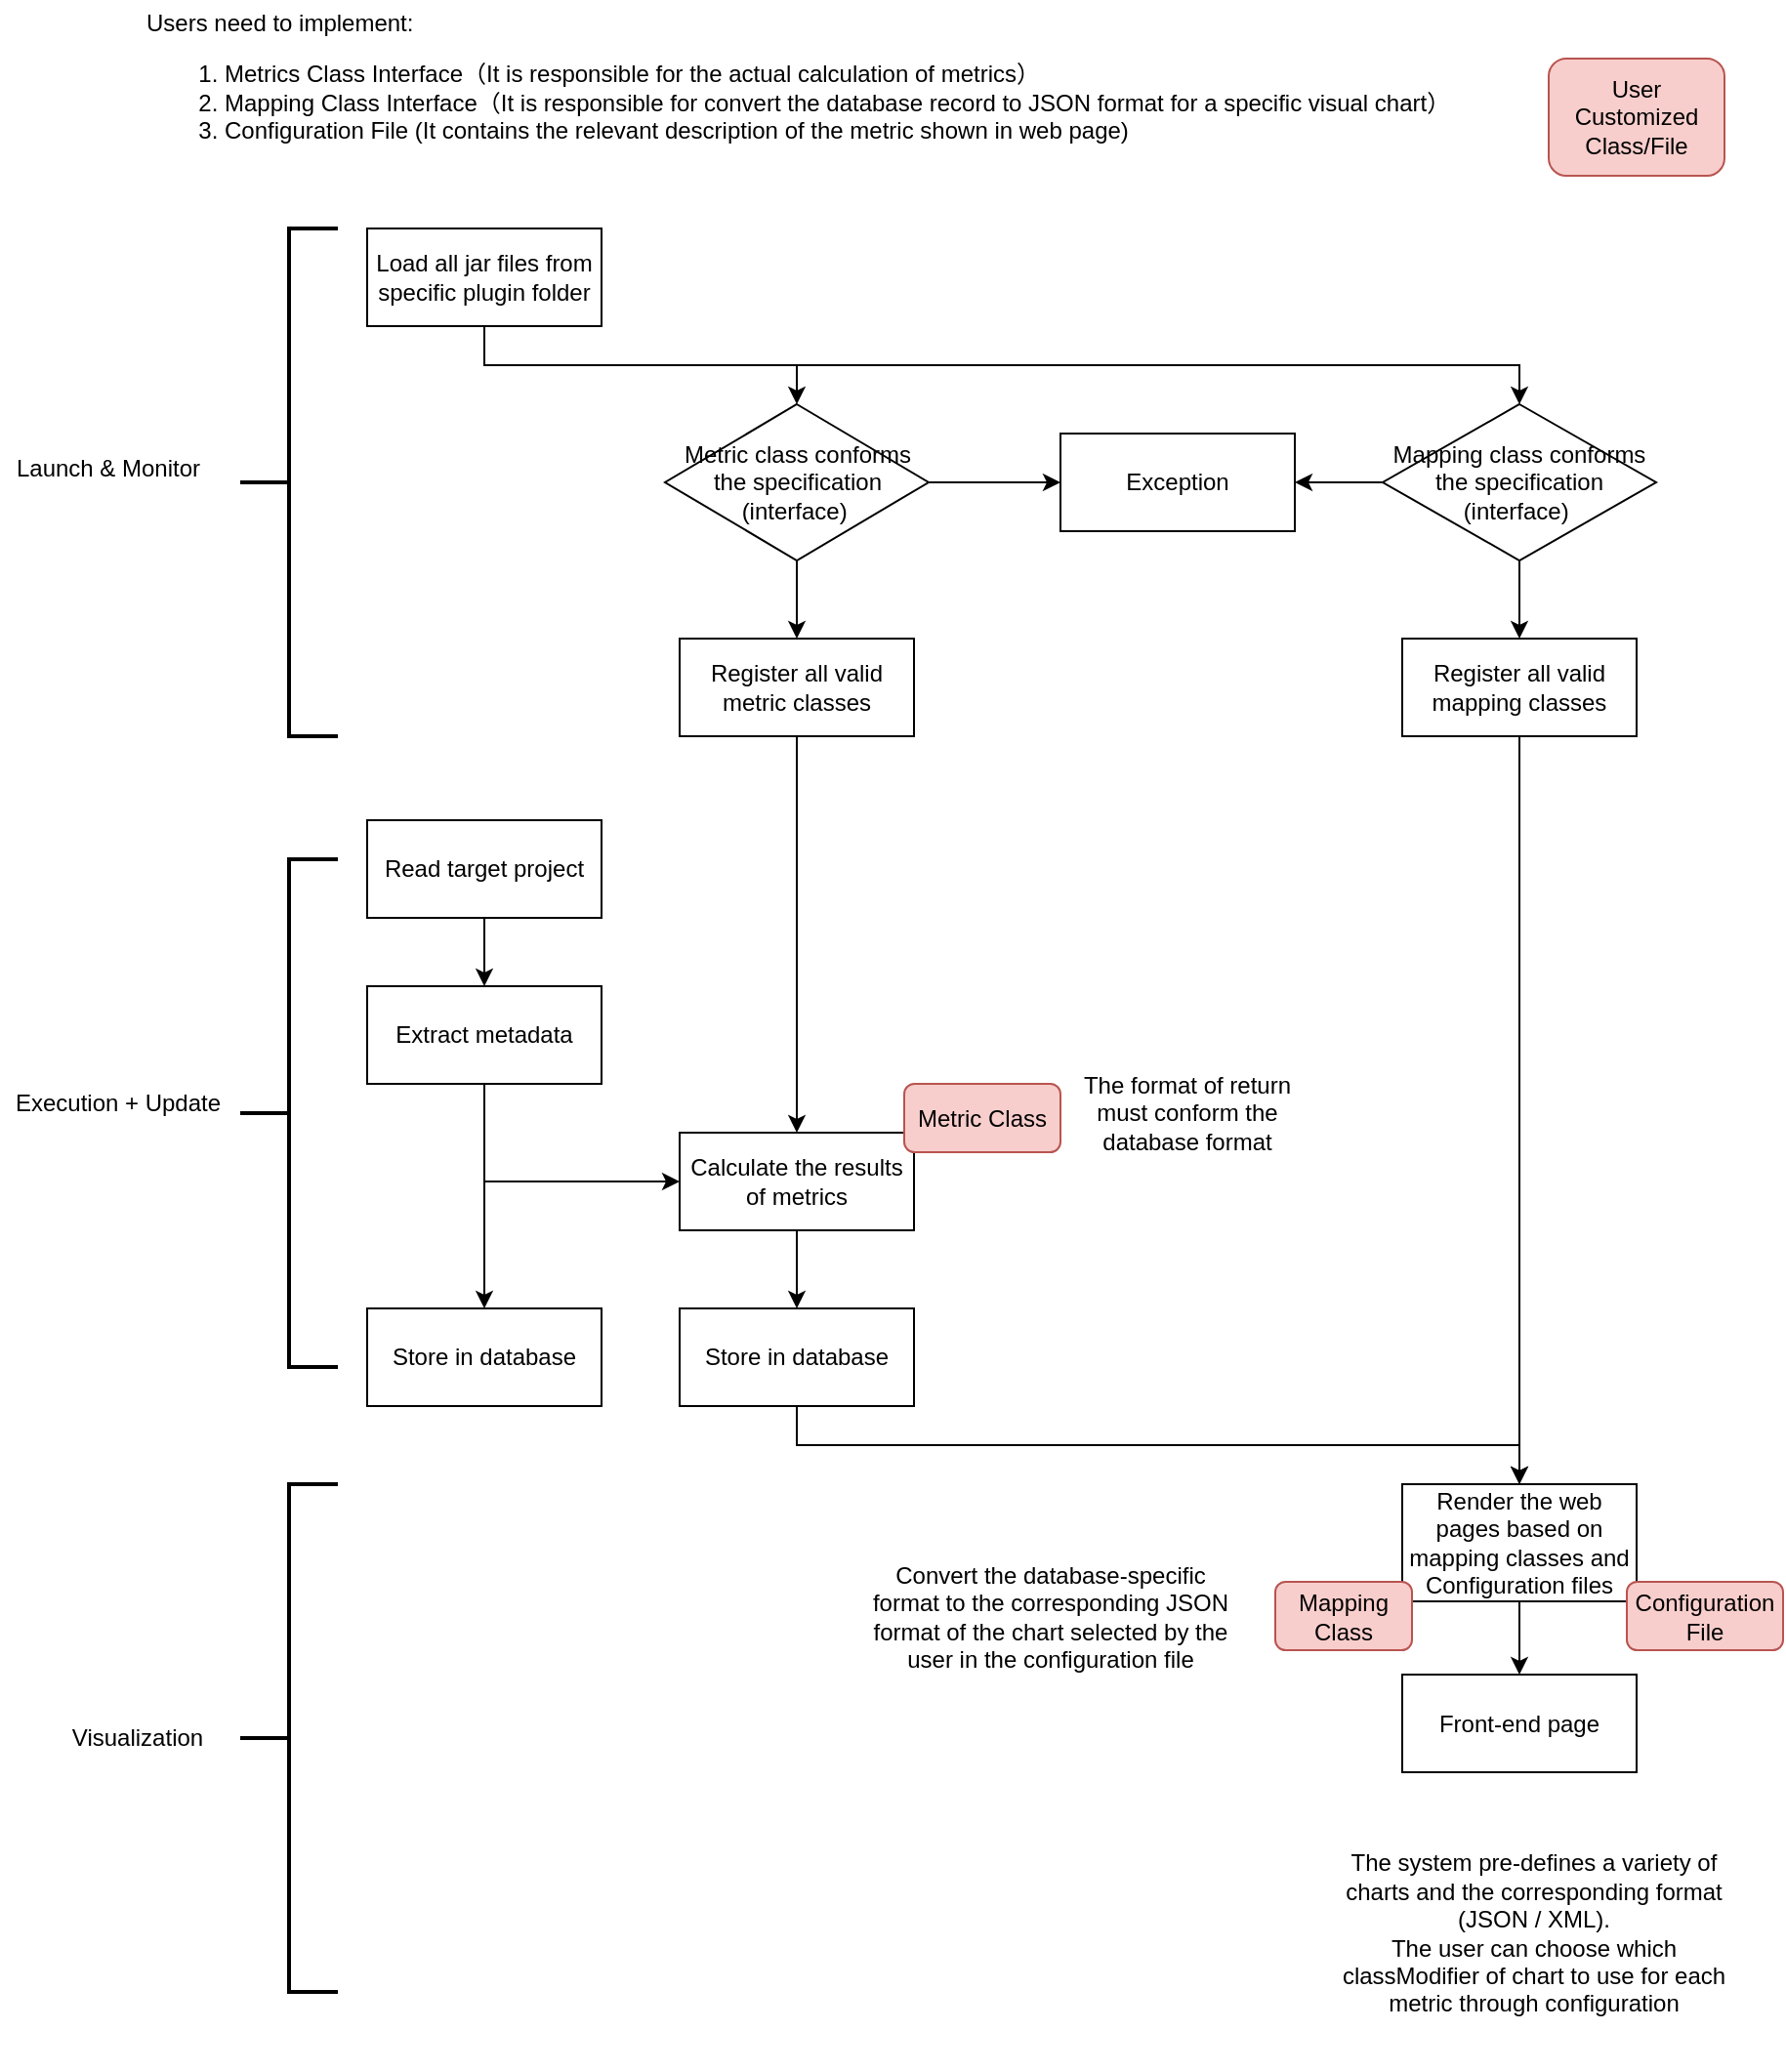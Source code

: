 <mxfile version="13.0.6" classModifier="github" pages="2">
  <diagram id="CrjuyJ_X4PYr5fwlTXsY" name="Draft">
    <mxGraphModel dx="946" dy="555" grid="1" gridSize="10" guides="1" tooltips="1" connect="1" arrows="1" fold="1" page="1" pageScale="1" pageWidth="827" pageHeight="1169" math="0" shadow="0">
      <root>
        <mxCell id="QIPBeYDN4x9y3xdnWs-y-0" />
        <mxCell id="QIPBeYDN4x9y3xdnWs-y-1" parent="QIPBeYDN4x9y3xdnWs-y-0" />
        <mxCell id="vMsgm83xmf10tIYNGTkn-0" style="edgeStyle=orthogonalEdgeStyle;rounded=0;orthogonalLoop=1;jettySize=auto;html=1;exitX=0.5;exitY=1;exitDx=0;exitDy=0;entryX=0.5;entryY=0;entryDx=0;entryDy=0;" edge="1" parent="QIPBeYDN4x9y3xdnWs-y-1" source="vMsgm83xmf10tIYNGTkn-2" target="vMsgm83xmf10tIYNGTkn-5">
          <mxGeometry relative="1" as="geometry" />
        </mxCell>
        <mxCell id="vMsgm83xmf10tIYNGTkn-1" style="edgeStyle=orthogonalEdgeStyle;rounded=0;orthogonalLoop=1;jettySize=auto;html=1;exitX=0.5;exitY=1;exitDx=0;exitDy=0;" edge="1" parent="QIPBeYDN4x9y3xdnWs-y-1" source="vMsgm83xmf10tIYNGTkn-2" target="vMsgm83xmf10tIYNGTkn-25">
          <mxGeometry relative="1" as="geometry" />
        </mxCell>
        <mxCell id="vMsgm83xmf10tIYNGTkn-2" value="Load all jar files from specific plugin folder" style="rounded=0;whiteSpace=wrap;html=1;" vertex="1" parent="QIPBeYDN4x9y3xdnWs-y-1">
          <mxGeometry x="195" y="147" width="120" height="50" as="geometry" />
        </mxCell>
        <mxCell id="vMsgm83xmf10tIYNGTkn-3" style="edgeStyle=orthogonalEdgeStyle;rounded=0;orthogonalLoop=1;jettySize=auto;html=1;exitX=0.5;exitY=1;exitDx=0;exitDy=0;entryX=0.5;entryY=0;entryDx=0;entryDy=0;" edge="1" parent="QIPBeYDN4x9y3xdnWs-y-1" source="vMsgm83xmf10tIYNGTkn-5" target="vMsgm83xmf10tIYNGTkn-10">
          <mxGeometry relative="1" as="geometry" />
        </mxCell>
        <mxCell id="vMsgm83xmf10tIYNGTkn-4" style="edgeStyle=orthogonalEdgeStyle;rounded=0;orthogonalLoop=1;jettySize=auto;html=1;exitX=1;exitY=0.5;exitDx=0;exitDy=0;" edge="1" parent="QIPBeYDN4x9y3xdnWs-y-1" source="vMsgm83xmf10tIYNGTkn-5" target="vMsgm83xmf10tIYNGTkn-6">
          <mxGeometry relative="1" as="geometry" />
        </mxCell>
        <mxCell id="vMsgm83xmf10tIYNGTkn-5" value="Metric class conforms the specification (interface)&amp;nbsp;" style="rhombus;whiteSpace=wrap;html=1;" vertex="1" parent="QIPBeYDN4x9y3xdnWs-y-1">
          <mxGeometry x="347.5" y="237" width="135" height="80" as="geometry" />
        </mxCell>
        <mxCell id="vMsgm83xmf10tIYNGTkn-6" value="Exception" style="rounded=0;whiteSpace=wrap;html=1;" vertex="1" parent="QIPBeYDN4x9y3xdnWs-y-1">
          <mxGeometry x="550" y="252" width="120" height="50" as="geometry" />
        </mxCell>
        <mxCell id="vMsgm83xmf10tIYNGTkn-7" style="edgeStyle=orthogonalEdgeStyle;rounded=0;orthogonalLoop=1;jettySize=auto;html=1;exitX=0.5;exitY=1;exitDx=0;exitDy=0;entryX=0.5;entryY=0;entryDx=0;entryDy=0;" edge="1" parent="QIPBeYDN4x9y3xdnWs-y-1" source="vMsgm83xmf10tIYNGTkn-8" target="vMsgm83xmf10tIYNGTkn-13">
          <mxGeometry relative="1" as="geometry" />
        </mxCell>
        <mxCell id="vMsgm83xmf10tIYNGTkn-8" value="Read target project" style="rounded=0;whiteSpace=wrap;html=1;" vertex="1" parent="QIPBeYDN4x9y3xdnWs-y-1">
          <mxGeometry x="195" y="450" width="120" height="50" as="geometry" />
        </mxCell>
        <mxCell id="vMsgm83xmf10tIYNGTkn-9" style="edgeStyle=orthogonalEdgeStyle;rounded=0;orthogonalLoop=1;jettySize=auto;html=1;exitX=0.5;exitY=1;exitDx=0;exitDy=0;entryX=0.5;entryY=0;entryDx=0;entryDy=0;" edge="1" parent="QIPBeYDN4x9y3xdnWs-y-1" source="vMsgm83xmf10tIYNGTkn-10" target="vMsgm83xmf10tIYNGTkn-15">
          <mxGeometry relative="1" as="geometry" />
        </mxCell>
        <mxCell id="vMsgm83xmf10tIYNGTkn-10" value="Register all valid metric classes" style="rounded=0;whiteSpace=wrap;html=1;" vertex="1" parent="QIPBeYDN4x9y3xdnWs-y-1">
          <mxGeometry x="355" y="357" width="120" height="50" as="geometry" />
        </mxCell>
        <mxCell id="vMsgm83xmf10tIYNGTkn-11" style="edgeStyle=orthogonalEdgeStyle;rounded=0;orthogonalLoop=1;jettySize=auto;html=1;exitX=0.5;exitY=1;exitDx=0;exitDy=0;" edge="1" parent="QIPBeYDN4x9y3xdnWs-y-1" source="vMsgm83xmf10tIYNGTkn-13" target="vMsgm83xmf10tIYNGTkn-18">
          <mxGeometry relative="1" as="geometry" />
        </mxCell>
        <mxCell id="vMsgm83xmf10tIYNGTkn-12" style="edgeStyle=orthogonalEdgeStyle;rounded=0;orthogonalLoop=1;jettySize=auto;html=1;exitX=0.5;exitY=1;exitDx=0;exitDy=0;entryX=0;entryY=0.5;entryDx=0;entryDy=0;" edge="1" parent="QIPBeYDN4x9y3xdnWs-y-1" source="vMsgm83xmf10tIYNGTkn-13" target="vMsgm83xmf10tIYNGTkn-15">
          <mxGeometry relative="1" as="geometry" />
        </mxCell>
        <mxCell id="vMsgm83xmf10tIYNGTkn-13" value="Extract metadata" style="rounded=0;whiteSpace=wrap;html=1;" vertex="1" parent="QIPBeYDN4x9y3xdnWs-y-1">
          <mxGeometry x="195" y="535" width="120" height="50" as="geometry" />
        </mxCell>
        <mxCell id="vMsgm83xmf10tIYNGTkn-14" style="edgeStyle=orthogonalEdgeStyle;rounded=0;orthogonalLoop=1;jettySize=auto;html=1;exitX=0.5;exitY=1;exitDx=0;exitDy=0;entryX=0.5;entryY=0;entryDx=0;entryDy=0;" edge="1" parent="QIPBeYDN4x9y3xdnWs-y-1" source="vMsgm83xmf10tIYNGTkn-15" target="vMsgm83xmf10tIYNGTkn-17">
          <mxGeometry relative="1" as="geometry" />
        </mxCell>
        <mxCell id="vMsgm83xmf10tIYNGTkn-15" value="Calculate the results of metrics" style="rounded=0;whiteSpace=wrap;html=1;" vertex="1" parent="QIPBeYDN4x9y3xdnWs-y-1">
          <mxGeometry x="355" y="610" width="120" height="50" as="geometry" />
        </mxCell>
        <mxCell id="vMsgm83xmf10tIYNGTkn-16" style="edgeStyle=orthogonalEdgeStyle;rounded=0;orthogonalLoop=1;jettySize=auto;html=1;exitX=0.5;exitY=1;exitDx=0;exitDy=0;entryX=0.5;entryY=0;entryDx=0;entryDy=0;" edge="1" parent="QIPBeYDN4x9y3xdnWs-y-1" source="vMsgm83xmf10tIYNGTkn-17" target="vMsgm83xmf10tIYNGTkn-31">
          <mxGeometry relative="1" as="geometry">
            <mxPoint x="785" y="800" as="targetPoint" />
          </mxGeometry>
        </mxCell>
        <mxCell id="vMsgm83xmf10tIYNGTkn-17" value="Store in database" style="rounded=0;whiteSpace=wrap;html=1;" vertex="1" parent="QIPBeYDN4x9y3xdnWs-y-1">
          <mxGeometry x="355" y="700" width="120" height="50" as="geometry" />
        </mxCell>
        <mxCell id="vMsgm83xmf10tIYNGTkn-18" value="Store in database" style="rounded=0;whiteSpace=wrap;html=1;" vertex="1" parent="QIPBeYDN4x9y3xdnWs-y-1">
          <mxGeometry x="195" y="700" width="120" height="50" as="geometry" />
        </mxCell>
        <mxCell id="vMsgm83xmf10tIYNGTkn-19" value="" style="strokeWidth=2;html=1;shape=mxgraph.flowchart.annotation_2;align=left;labelPosition=right;pointerEvents=1;" vertex="1" parent="QIPBeYDN4x9y3xdnWs-y-1">
          <mxGeometry x="130" y="147" width="50" height="260" as="geometry" />
        </mxCell>
        <mxCell id="vMsgm83xmf10tIYNGTkn-20" value="Launch &amp;amp; Monitor" style="text;html=1;align=center;verticalAlign=middle;resizable=0;points=[];autosize=1;" vertex="1" parent="QIPBeYDN4x9y3xdnWs-y-1">
          <mxGeometry x="7" y="260" width="110" height="20" as="geometry" />
        </mxCell>
        <mxCell id="vMsgm83xmf10tIYNGTkn-21" value="" style="strokeWidth=2;html=1;shape=mxgraph.flowchart.annotation_2;align=left;labelPosition=right;pointerEvents=1;" vertex="1" parent="QIPBeYDN4x9y3xdnWs-y-1">
          <mxGeometry x="130" y="470" width="50" height="260" as="geometry" />
        </mxCell>
        <mxCell id="vMsgm83xmf10tIYNGTkn-22" value="Execution + Update" style="text;html=1;align=center;verticalAlign=middle;resizable=0;points=[];autosize=1;" vertex="1" parent="QIPBeYDN4x9y3xdnWs-y-1">
          <mxGeometry x="7" y="585" width="120" height="20" as="geometry" />
        </mxCell>
        <mxCell id="vMsgm83xmf10tIYNGTkn-23" style="edgeStyle=orthogonalEdgeStyle;rounded=0;orthogonalLoop=1;jettySize=auto;html=1;exitX=0.5;exitY=1;exitDx=0;exitDy=0;" edge="1" parent="QIPBeYDN4x9y3xdnWs-y-1" source="vMsgm83xmf10tIYNGTkn-25" target="vMsgm83xmf10tIYNGTkn-27">
          <mxGeometry relative="1" as="geometry" />
        </mxCell>
        <mxCell id="vMsgm83xmf10tIYNGTkn-24" style="edgeStyle=orthogonalEdgeStyle;rounded=0;orthogonalLoop=1;jettySize=auto;html=1;exitX=0;exitY=0.5;exitDx=0;exitDy=0;" edge="1" parent="QIPBeYDN4x9y3xdnWs-y-1" source="vMsgm83xmf10tIYNGTkn-25" target="vMsgm83xmf10tIYNGTkn-6">
          <mxGeometry relative="1" as="geometry" />
        </mxCell>
        <mxCell id="vMsgm83xmf10tIYNGTkn-25" value="Mapping class conforms the specification (interface)&amp;nbsp;" style="rhombus;whiteSpace=wrap;html=1;" vertex="1" parent="QIPBeYDN4x9y3xdnWs-y-1">
          <mxGeometry x="715" y="237" width="140" height="80" as="geometry" />
        </mxCell>
        <mxCell id="vMsgm83xmf10tIYNGTkn-26" style="edgeStyle=orthogonalEdgeStyle;rounded=0;orthogonalLoop=1;jettySize=auto;html=1;exitX=0.5;exitY=1;exitDx=0;exitDy=0;entryX=0.5;entryY=0;entryDx=0;entryDy=0;" edge="1" parent="QIPBeYDN4x9y3xdnWs-y-1" source="vMsgm83xmf10tIYNGTkn-27" target="vMsgm83xmf10tIYNGTkn-31">
          <mxGeometry relative="1" as="geometry">
            <mxPoint x="785" y="800" as="targetPoint" />
          </mxGeometry>
        </mxCell>
        <mxCell id="vMsgm83xmf10tIYNGTkn-27" value="Register all valid mapping classes" style="rounded=0;whiteSpace=wrap;html=1;" vertex="1" parent="QIPBeYDN4x9y3xdnWs-y-1">
          <mxGeometry x="725" y="357" width="120" height="50" as="geometry" />
        </mxCell>
        <mxCell id="vMsgm83xmf10tIYNGTkn-28" value="" style="strokeWidth=2;html=1;shape=mxgraph.flowchart.annotation_2;align=left;labelPosition=right;pointerEvents=1;" vertex="1" parent="QIPBeYDN4x9y3xdnWs-y-1">
          <mxGeometry x="130" y="790" width="50" height="260" as="geometry" />
        </mxCell>
        <mxCell id="vMsgm83xmf10tIYNGTkn-29" value="Visualization" style="text;html=1;align=center;verticalAlign=middle;resizable=0;points=[];autosize=1;" vertex="1" parent="QIPBeYDN4x9y3xdnWs-y-1">
          <mxGeometry x="37" y="910" width="80" height="20" as="geometry" />
        </mxCell>
        <mxCell id="vMsgm83xmf10tIYNGTkn-30" style="edgeStyle=orthogonalEdgeStyle;rounded=0;orthogonalLoop=1;jettySize=auto;html=1;exitX=0.5;exitY=1;exitDx=0;exitDy=0;entryX=0.5;entryY=0;entryDx=0;entryDy=0;" edge="1" parent="QIPBeYDN4x9y3xdnWs-y-1" source="vMsgm83xmf10tIYNGTkn-31" target="vMsgm83xmf10tIYNGTkn-32">
          <mxGeometry relative="1" as="geometry" />
        </mxCell>
        <mxCell id="vMsgm83xmf10tIYNGTkn-31" value="Render the web pages based on mapping classes and Configuration files" style="rounded=0;whiteSpace=wrap;html=1;" vertex="1" parent="QIPBeYDN4x9y3xdnWs-y-1">
          <mxGeometry x="725" y="790" width="120" height="60" as="geometry" />
        </mxCell>
        <mxCell id="vMsgm83xmf10tIYNGTkn-32" value="Front-end page" style="rounded=0;whiteSpace=wrap;html=1;" vertex="1" parent="QIPBeYDN4x9y3xdnWs-y-1">
          <mxGeometry x="725" y="887.5" width="120" height="50" as="geometry" />
        </mxCell>
        <mxCell id="vMsgm83xmf10tIYNGTkn-33" value="The system pre-defines a variety of charts and the corresponding format (JSON / XML).&lt;br&gt;The user can choose which classModifier of chart to use for each metric through configuration" style="text;html=1;strokeColor=none;fillColor=none;align=center;verticalAlign=middle;whiteSpace=wrap;rounded=0;" vertex="1" parent="QIPBeYDN4x9y3xdnWs-y-1">
          <mxGeometry x="685" y="950" width="215" height="140" as="geometry" />
        </mxCell>
        <mxCell id="vMsgm83xmf10tIYNGTkn-35" value="The format of return must conform the database format" style="text;html=1;strokeColor=none;fillColor=none;align=center;verticalAlign=middle;whiteSpace=wrap;rounded=0;" vertex="1" parent="QIPBeYDN4x9y3xdnWs-y-1">
          <mxGeometry x="560" y="575" width="110" height="50" as="geometry" />
        </mxCell>
        <mxCell id="vMsgm83xmf10tIYNGTkn-36" value="Convert the database-specific format to the corresponding JSON format of the chart selected by the user in the configuration file" style="text;html=1;strokeColor=none;fillColor=none;align=center;verticalAlign=middle;whiteSpace=wrap;rounded=0;" vertex="1" parent="QIPBeYDN4x9y3xdnWs-y-1">
          <mxGeometry x="450" y="817.5" width="190" height="80" as="geometry" />
        </mxCell>
        <mxCell id="vMsgm83xmf10tIYNGTkn-37" value="Users need to implement:&lt;br&gt;&lt;ol&gt;&lt;li&gt;Metrics Class Interface（It is responsible for the actual calculation of metrics）&lt;/li&gt;&lt;li&gt;Mapping Class Interface（It is responsible for convert the database record to JSON format for a specific visual chart）&lt;/li&gt;&lt;li&gt;Configuration File (It contains the relevant description of the metric shown in web page)&lt;/li&gt;&lt;/ol&gt;" style="text;html=1;align=left;verticalAlign=middle;resizable=0;points=[];autosize=1;" vertex="1" parent="QIPBeYDN4x9y3xdnWs-y-1">
          <mxGeometry x="80" y="30" width="680" height="90" as="geometry" />
        </mxCell>
        <mxCell id="vMsgm83xmf10tIYNGTkn-38" value="Mapping Class" style="rounded=1;whiteSpace=wrap;html=1;fillColor=#f8cecc;strokeColor=#b85450;" vertex="1" parent="QIPBeYDN4x9y3xdnWs-y-1">
          <mxGeometry x="660" y="840" width="70" height="35" as="geometry" />
        </mxCell>
        <mxCell id="vMsgm83xmf10tIYNGTkn-39" value="Metric Class" style="rounded=1;whiteSpace=wrap;html=1;fillColor=#f8cecc;strokeColor=#b85450;" vertex="1" parent="QIPBeYDN4x9y3xdnWs-y-1">
          <mxGeometry x="470" y="585" width="80" height="35" as="geometry" />
        </mxCell>
        <mxCell id="vMsgm83xmf10tIYNGTkn-40" value="Configuration File" style="rounded=1;whiteSpace=wrap;html=1;fillColor=#f8cecc;strokeColor=#b85450;" vertex="1" parent="QIPBeYDN4x9y3xdnWs-y-1">
          <mxGeometry x="840" y="840" width="80" height="35" as="geometry" />
        </mxCell>
        <mxCell id="vMsgm83xmf10tIYNGTkn-41" value="User Customized Class/File" style="rounded=1;whiteSpace=wrap;html=1;fillColor=#f8cecc;strokeColor=#b85450;" vertex="1" parent="QIPBeYDN4x9y3xdnWs-y-1">
          <mxGeometry x="800" y="60" width="90" height="60" as="geometry" />
        </mxCell>
      </root>
    </mxGraphModel>
  </diagram>
  <diagram id="C5RBs43oDa-KdzZeNtuy" name="草稿">
    <mxGraphModel dx="946" dy="555" grid="1" gridSize="10" guides="1" tooltips="1" connect="1" arrows="1" fold="1" page="1" pageScale="1" pageWidth="827" pageHeight="1169" math="0" shadow="0">
      <root>
        <mxCell id="WIyWlLk6GJQsqaUBKTNV-0" />
        <mxCell id="WIyWlLk6GJQsqaUBKTNV-1" parent="WIyWlLk6GJQsqaUBKTNV-0" />
        <mxCell id="p0ZGkz9qROo5S57fvmde-43" style="edgeStyle=orthogonalEdgeStyle;rounded=0;orthogonalLoop=1;jettySize=auto;html=1;exitX=0.5;exitY=1;exitDx=0;exitDy=0;entryX=0.5;entryY=0;entryDx=0;entryDy=0;" parent="WIyWlLk6GJQsqaUBKTNV-1" source="p0ZGkz9qROo5S57fvmde-0" target="p0ZGkz9qROo5S57fvmde-8" edge="1">
          <mxGeometry relative="1" as="geometry" />
        </mxCell>
        <mxCell id="p0ZGkz9qROo5S57fvmde-64" style="edgeStyle=orthogonalEdgeStyle;rounded=0;orthogonalLoop=1;jettySize=auto;html=1;exitX=0.5;exitY=1;exitDx=0;exitDy=0;" parent="WIyWlLk6GJQsqaUBKTNV-1" source="p0ZGkz9qROo5S57fvmde-0" target="p0ZGkz9qROo5S57fvmde-63" edge="1">
          <mxGeometry relative="1" as="geometry" />
        </mxCell>
        <mxCell id="p0ZGkz9qROo5S57fvmde-0" value="读取插件文件夹下的Jar包" style="rounded=0;whiteSpace=wrap;html=1;" parent="WIyWlLk6GJQsqaUBKTNV-1" vertex="1">
          <mxGeometry x="145" y="147" width="120" height="50" as="geometry" />
        </mxCell>
        <mxCell id="p0ZGkz9qROo5S57fvmde-44" style="edgeStyle=orthogonalEdgeStyle;rounded=0;orthogonalLoop=1;jettySize=auto;html=1;exitX=0.5;exitY=1;exitDx=0;exitDy=0;entryX=0.5;entryY=0;entryDx=0;entryDy=0;" parent="WIyWlLk6GJQsqaUBKTNV-1" source="p0ZGkz9qROo5S57fvmde-8" target="p0ZGkz9qROo5S57fvmde-14" edge="1">
          <mxGeometry relative="1" as="geometry" />
        </mxCell>
        <mxCell id="p0ZGkz9qROo5S57fvmde-45" style="edgeStyle=orthogonalEdgeStyle;rounded=0;orthogonalLoop=1;jettySize=auto;html=1;exitX=1;exitY=0.5;exitDx=0;exitDy=0;" parent="WIyWlLk6GJQsqaUBKTNV-1" source="p0ZGkz9qROo5S57fvmde-8" target="p0ZGkz9qROo5S57fvmde-11" edge="1">
          <mxGeometry relative="1" as="geometry" />
        </mxCell>
        <mxCell id="p0ZGkz9qROo5S57fvmde-8" value="检查度量类是否符合规范（实现指定接口）" style="rhombus;whiteSpace=wrap;html=1;" parent="WIyWlLk6GJQsqaUBKTNV-1" vertex="1">
          <mxGeometry x="310" y="237" width="110" height="80" as="geometry" />
        </mxCell>
        <mxCell id="p0ZGkz9qROo5S57fvmde-11" value="异常提示" style="rounded=0;whiteSpace=wrap;html=1;" parent="WIyWlLk6GJQsqaUBKTNV-1" vertex="1">
          <mxGeometry x="500" y="252" width="120" height="50" as="geometry" />
        </mxCell>
        <mxCell id="p0ZGkz9qROo5S57fvmde-49" style="edgeStyle=orthogonalEdgeStyle;rounded=0;orthogonalLoop=1;jettySize=auto;html=1;exitX=0.5;exitY=1;exitDx=0;exitDy=0;entryX=0.5;entryY=0;entryDx=0;entryDy=0;" parent="WIyWlLk6GJQsqaUBKTNV-1" source="p0ZGkz9qROo5S57fvmde-13" target="p0ZGkz9qROo5S57fvmde-15" edge="1">
          <mxGeometry relative="1" as="geometry" />
        </mxCell>
        <mxCell id="p0ZGkz9qROo5S57fvmde-13" value="读取目标工程文件" style="rounded=0;whiteSpace=wrap;html=1;" parent="WIyWlLk6GJQsqaUBKTNV-1" vertex="1">
          <mxGeometry x="145" y="450" width="120" height="50" as="geometry" />
        </mxCell>
        <mxCell id="p0ZGkz9qROo5S57fvmde-48" style="edgeStyle=orthogonalEdgeStyle;rounded=0;orthogonalLoop=1;jettySize=auto;html=1;exitX=0.5;exitY=1;exitDx=0;exitDy=0;entryX=0.5;entryY=0;entryDx=0;entryDy=0;" parent="WIyWlLk6GJQsqaUBKTNV-1" source="p0ZGkz9qROo5S57fvmde-14" target="p0ZGkz9qROo5S57fvmde-16" edge="1">
          <mxGeometry relative="1" as="geometry" />
        </mxCell>
        <mxCell id="p0ZGkz9qROo5S57fvmde-14" value="加载所有验证的度量类" style="rounded=0;whiteSpace=wrap;html=1;" parent="WIyWlLk6GJQsqaUBKTNV-1" vertex="1">
          <mxGeometry x="305" y="357" width="120" height="50" as="geometry" />
        </mxCell>
        <mxCell id="p0ZGkz9qROo5S57fvmde-50" style="edgeStyle=orthogonalEdgeStyle;rounded=0;orthogonalLoop=1;jettySize=auto;html=1;exitX=0.5;exitY=1;exitDx=0;exitDy=0;" parent="WIyWlLk6GJQsqaUBKTNV-1" source="p0ZGkz9qROo5S57fvmde-15" target="p0ZGkz9qROo5S57fvmde-19" edge="1">
          <mxGeometry relative="1" as="geometry" />
        </mxCell>
        <mxCell id="p0ZGkz9qROo5S57fvmde-54" style="edgeStyle=orthogonalEdgeStyle;rounded=0;orthogonalLoop=1;jettySize=auto;html=1;exitX=0.5;exitY=1;exitDx=0;exitDy=0;entryX=0;entryY=0.5;entryDx=0;entryDy=0;" parent="WIyWlLk6GJQsqaUBKTNV-1" source="p0ZGkz9qROo5S57fvmde-15" target="p0ZGkz9qROo5S57fvmde-16" edge="1">
          <mxGeometry relative="1" as="geometry" />
        </mxCell>
        <mxCell id="p0ZGkz9qROo5S57fvmde-15" value="计算所有元数据" style="rounded=0;whiteSpace=wrap;html=1;" parent="WIyWlLk6GJQsqaUBKTNV-1" vertex="1">
          <mxGeometry x="145" y="535" width="120" height="50" as="geometry" />
        </mxCell>
        <mxCell id="p0ZGkz9qROo5S57fvmde-52" style="edgeStyle=orthogonalEdgeStyle;rounded=0;orthogonalLoop=1;jettySize=auto;html=1;exitX=0.5;exitY=1;exitDx=0;exitDy=0;entryX=0.5;entryY=0;entryDx=0;entryDy=0;" parent="WIyWlLk6GJQsqaUBKTNV-1" source="p0ZGkz9qROo5S57fvmde-16" target="p0ZGkz9qROo5S57fvmde-17" edge="1">
          <mxGeometry relative="1" as="geometry" />
        </mxCell>
        <mxCell id="p0ZGkz9qROo5S57fvmde-16" value="执行度量类，生成记录" style="rounded=0;whiteSpace=wrap;html=1;" parent="WIyWlLk6GJQsqaUBKTNV-1" vertex="1">
          <mxGeometry x="305" y="610" width="120" height="50" as="geometry" />
        </mxCell>
        <mxCell id="p0ZGkz9qROo5S57fvmde-76" style="edgeStyle=orthogonalEdgeStyle;rounded=0;orthogonalLoop=1;jettySize=auto;html=1;exitX=0.5;exitY=1;exitDx=0;exitDy=0;entryX=0.5;entryY=0;entryDx=0;entryDy=0;" parent="WIyWlLk6GJQsqaUBKTNV-1" source="p0ZGkz9qROo5S57fvmde-17" target="p0ZGkz9qROo5S57fvmde-71" edge="1">
          <mxGeometry relative="1" as="geometry">
            <mxPoint x="735" y="800" as="targetPoint" />
          </mxGeometry>
        </mxCell>
        <mxCell id="p0ZGkz9qROo5S57fvmde-17" value="存入数据库" style="rounded=0;whiteSpace=wrap;html=1;" parent="WIyWlLk6GJQsqaUBKTNV-1" vertex="1">
          <mxGeometry x="305" y="700" width="120" height="50" as="geometry" />
        </mxCell>
        <mxCell id="p0ZGkz9qROo5S57fvmde-19" value="存入数据库" style="rounded=0;whiteSpace=wrap;html=1;" parent="WIyWlLk6GJQsqaUBKTNV-1" vertex="1">
          <mxGeometry x="145" y="700" width="120" height="50" as="geometry" />
        </mxCell>
        <mxCell id="p0ZGkz9qROo5S57fvmde-20" value="" style="strokeWidth=2;html=1;shape=mxgraph.flowchart.annotation_2;align=left;labelPosition=right;pointerEvents=1;" parent="WIyWlLk6GJQsqaUBKTNV-1" vertex="1">
          <mxGeometry x="80" y="147" width="50" height="260" as="geometry" />
        </mxCell>
        <mxCell id="p0ZGkz9qROo5S57fvmde-21" value="启动+监控" style="text;html=1;align=center;verticalAlign=middle;resizable=0;points=[];autosize=1;" parent="WIyWlLk6GJQsqaUBKTNV-1" vertex="1">
          <mxGeometry x="10" y="267" width="70" height="20" as="geometry" />
        </mxCell>
        <mxCell id="p0ZGkz9qROo5S57fvmde-23" value="" style="strokeWidth=2;html=1;shape=mxgraph.flowchart.annotation_2;align=left;labelPosition=right;pointerEvents=1;" parent="WIyWlLk6GJQsqaUBKTNV-1" vertex="1">
          <mxGeometry x="80" y="470" width="50" height="260" as="geometry" />
        </mxCell>
        <mxCell id="p0ZGkz9qROo5S57fvmde-24" value="执行 + 更新" style="text;html=1;align=center;verticalAlign=middle;resizable=0;points=[];autosize=1;" parent="WIyWlLk6GJQsqaUBKTNV-1" vertex="1">
          <mxGeometry x="2" y="585" width="80" height="20" as="geometry" />
        </mxCell>
        <mxCell id="p0ZGkz9qROo5S57fvmde-74" style="edgeStyle=orthogonalEdgeStyle;rounded=0;orthogonalLoop=1;jettySize=auto;html=1;exitX=0.5;exitY=1;exitDx=0;exitDy=0;" parent="WIyWlLk6GJQsqaUBKTNV-1" source="p0ZGkz9qROo5S57fvmde-63" target="p0ZGkz9qROo5S57fvmde-65" edge="1">
          <mxGeometry relative="1" as="geometry" />
        </mxCell>
        <mxCell id="p0ZGkz9qROo5S57fvmde-75" style="edgeStyle=orthogonalEdgeStyle;rounded=0;orthogonalLoop=1;jettySize=auto;html=1;exitX=0;exitY=0.5;exitDx=0;exitDy=0;" parent="WIyWlLk6GJQsqaUBKTNV-1" source="p0ZGkz9qROo5S57fvmde-63" target="p0ZGkz9qROo5S57fvmde-11" edge="1">
          <mxGeometry relative="1" as="geometry" />
        </mxCell>
        <mxCell id="p0ZGkz9qROo5S57fvmde-63" value="检查映射类是否符合规范" style="rhombus;whiteSpace=wrap;html=1;" parent="WIyWlLk6GJQsqaUBKTNV-1" vertex="1">
          <mxGeometry x="680" y="237" width="110" height="80" as="geometry" />
        </mxCell>
        <mxCell id="p0ZGkz9qROo5S57fvmde-73" style="edgeStyle=orthogonalEdgeStyle;rounded=0;orthogonalLoop=1;jettySize=auto;html=1;exitX=0.5;exitY=1;exitDx=0;exitDy=0;entryX=0.5;entryY=0;entryDx=0;entryDy=0;" parent="WIyWlLk6GJQsqaUBKTNV-1" source="p0ZGkz9qROo5S57fvmde-65" target="p0ZGkz9qROo5S57fvmde-71" edge="1">
          <mxGeometry relative="1" as="geometry">
            <mxPoint x="735" y="800" as="targetPoint" />
          </mxGeometry>
        </mxCell>
        <mxCell id="p0ZGkz9qROo5S57fvmde-65" value="加载所有验证的映射类" style="rounded=0;whiteSpace=wrap;html=1;" parent="WIyWlLk6GJQsqaUBKTNV-1" vertex="1">
          <mxGeometry x="675" y="357" width="120" height="50" as="geometry" />
        </mxCell>
        <mxCell id="p0ZGkz9qROo5S57fvmde-66" value="" style="strokeWidth=2;html=1;shape=mxgraph.flowchart.annotation_2;align=left;labelPosition=right;pointerEvents=1;" parent="WIyWlLk6GJQsqaUBKTNV-1" vertex="1">
          <mxGeometry x="80" y="790" width="50" height="260" as="geometry" />
        </mxCell>
        <mxCell id="p0ZGkz9qROo5S57fvmde-69" value="可视化" style="text;html=1;align=center;verticalAlign=middle;resizable=0;points=[];autosize=1;" parent="WIyWlLk6GJQsqaUBKTNV-1" vertex="1">
          <mxGeometry x="17" y="910" width="50" height="20" as="geometry" />
        </mxCell>
        <mxCell id="p0ZGkz9qROo5S57fvmde-82" style="edgeStyle=orthogonalEdgeStyle;rounded=0;orthogonalLoop=1;jettySize=auto;html=1;exitX=0.5;exitY=1;exitDx=0;exitDy=0;entryX=0.5;entryY=0;entryDx=0;entryDy=0;" parent="WIyWlLk6GJQsqaUBKTNV-1" source="p0ZGkz9qROo5S57fvmde-71" target="p0ZGkz9qROo5S57fvmde-81" edge="1">
          <mxGeometry relative="1" as="geometry" />
        </mxCell>
        <mxCell id="p0ZGkz9qROo5S57fvmde-71" value="根据配置文件和映射类渲染页面（标签、图表）" style="rounded=0;whiteSpace=wrap;html=1;" parent="WIyWlLk6GJQsqaUBKTNV-1" vertex="1">
          <mxGeometry x="675" y="790" width="120" height="50" as="geometry" />
        </mxCell>
        <mxCell id="p0ZGkz9qROo5S57fvmde-81" value="前端页面" style="rounded=0;whiteSpace=wrap;html=1;" parent="WIyWlLk6GJQsqaUBKTNV-1" vertex="1">
          <mxGeometry x="675" y="880" width="120" height="50" as="geometry" />
        </mxCell>
        <mxCell id="p0ZGkz9qROo5S57fvmde-83" value="系统预先定义多种图表，并定义好每种图表前后端交互数据的格式（JSON/XML）。&lt;br&gt;用户可以通过配置选择使用哪种类型的图表，通过类的返回值或注解将图表XY轴与数据集进行映射" style="text;html=1;strokeColor=none;fillColor=none;align=center;verticalAlign=middle;whiteSpace=wrap;rounded=0;" parent="WIyWlLk6GJQsqaUBKTNV-1" vertex="1">
          <mxGeometry x="635" y="950" width="200" height="108" as="geometry" />
        </mxCell>
        <mxCell id="p0ZGkz9qROo5S57fvmde-84" value="数据库中的数据将以固定的格式存储" style="text;html=1;strokeColor=none;fillColor=none;align=center;verticalAlign=middle;whiteSpace=wrap;rounded=0;" parent="WIyWlLk6GJQsqaUBKTNV-1" vertex="1">
          <mxGeometry x="440" y="700" width="100" height="50" as="geometry" />
        </mxCell>
        <mxCell id="p0ZGkz9qROo5S57fvmde-85" value="度量类的返回值必须符合数据库的格式" style="text;html=1;strokeColor=none;fillColor=none;align=center;verticalAlign=middle;whiteSpace=wrap;rounded=0;" parent="WIyWlLk6GJQsqaUBKTNV-1" vertex="1">
          <mxGeometry x="510" y="575" width="110" height="50" as="geometry" />
        </mxCell>
        <mxCell id="p0ZGkz9qROo5S57fvmde-86" value="将数据库中的固定结构数据映射为用户在配置文件中选择的图表的对应的JSON格式" style="text;html=1;strokeColor=none;fillColor=none;align=center;verticalAlign=middle;whiteSpace=wrap;rounded=0;" parent="WIyWlLk6GJQsqaUBKTNV-1" vertex="1">
          <mxGeometry x="470" y="807.5" width="130" height="80" as="geometry" />
        </mxCell>
        <mxCell id="p0ZGkz9qROo5S57fvmde-90" value="用户需要实现：&lt;br&gt;&lt;ol&gt;&lt;li&gt;度量类接口（具体计算，返回值需要符合统一规范）&lt;/li&gt;&lt;li&gt;映射接口（为度量类指定映射图表，将统一规范的数据库记录映射为图表所需的JSON格式）&lt;/li&gt;&lt;li&gt;配置文件（在页面中显示的名称）&lt;/li&gt;&lt;/ol&gt;" style="text;html=1;align=left;verticalAlign=middle;resizable=0;points=[];autosize=1;" parent="WIyWlLk6GJQsqaUBKTNV-1" vertex="1">
          <mxGeometry x="185" y="30" width="540" height="90" as="geometry" />
        </mxCell>
        <mxCell id="p0ZGkz9qROo5S57fvmde-96" value="映射类" style="rounded=1;whiteSpace=wrap;html=1;fillColor=#f8cecc;strokeColor=#b85450;" parent="WIyWlLk6GJQsqaUBKTNV-1" vertex="1">
          <mxGeometry x="610" y="830" width="70" height="35" as="geometry" />
        </mxCell>
        <mxCell id="p0ZGkz9qROo5S57fvmde-97" value="度量类" style="rounded=1;whiteSpace=wrap;html=1;fillColor=#f8cecc;strokeColor=#b85450;" parent="WIyWlLk6GJQsqaUBKTNV-1" vertex="1">
          <mxGeometry x="420" y="585" width="70" height="35" as="geometry" />
        </mxCell>
        <mxCell id="p0ZGkz9qROo5S57fvmde-98" value="配置文件" style="rounded=1;whiteSpace=wrap;html=1;fillColor=#f8cecc;strokeColor=#b85450;" parent="WIyWlLk6GJQsqaUBKTNV-1" vertex="1">
          <mxGeometry x="790" y="830" width="70" height="35" as="geometry" />
        </mxCell>
        <mxCell id="z45BOfysXEzU80utVzn_-0" value="User Customized Class/File" style="rounded=1;whiteSpace=wrap;html=1;fillColor=#f8cecc;strokeColor=#b85450;" parent="WIyWlLk6GJQsqaUBKTNV-1" vertex="1">
          <mxGeometry x="750" y="60" width="90" height="60" as="geometry" />
        </mxCell>
      </root>
    </mxGraphModel>
  </diagram>
</mxfile>
